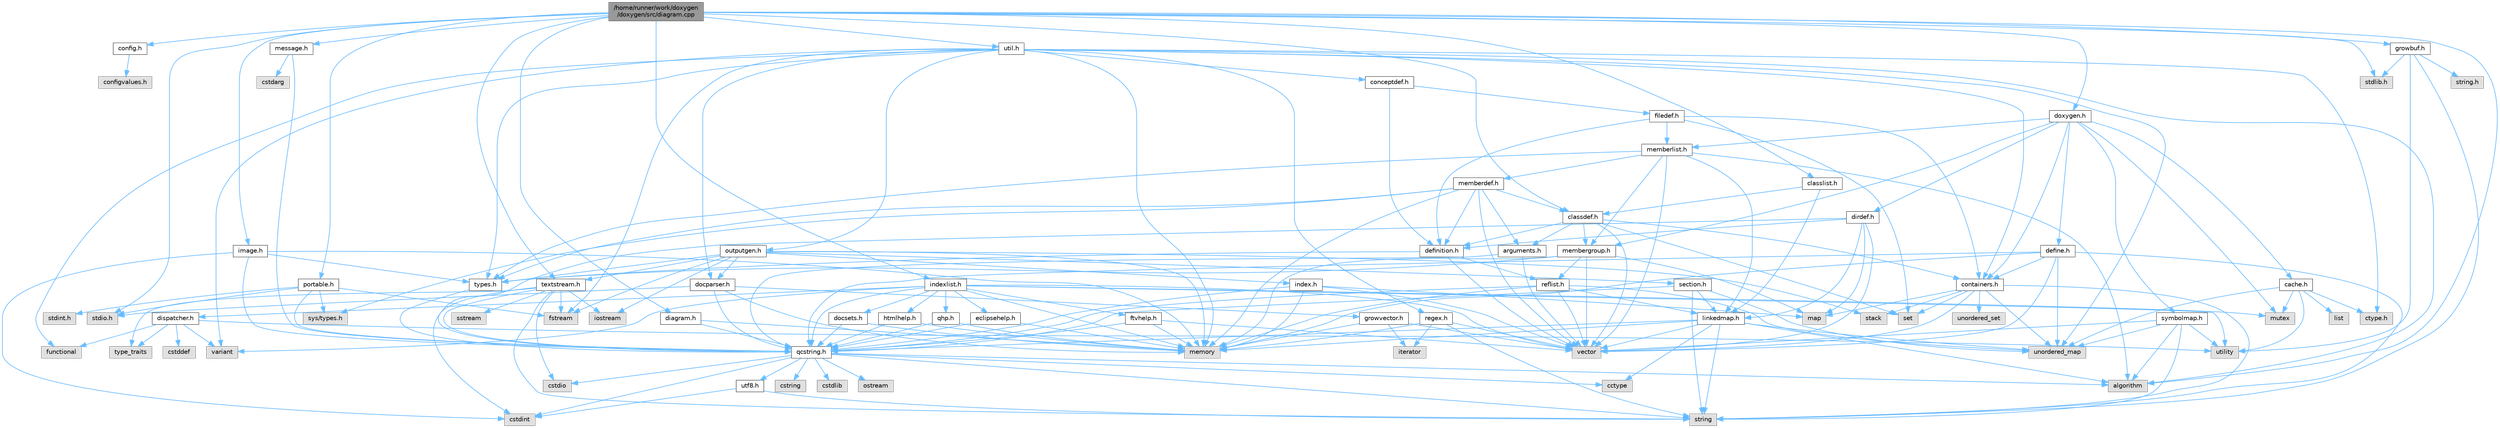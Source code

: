 digraph "/home/runner/work/doxygen/doxygen/src/diagram.cpp"
{
 // INTERACTIVE_SVG=YES
 // LATEX_PDF_SIZE
  bgcolor="transparent";
  edge [fontname=Helvetica,fontsize=10,labelfontname=Helvetica,labelfontsize=10];
  node [fontname=Helvetica,fontsize=10,shape=box,height=0.2,width=0.4];
  Node1 [id="Node000001",label="/home/runner/work/doxygen\l/doxygen/src/diagram.cpp",height=0.2,width=0.4,color="gray40", fillcolor="grey60", style="filled", fontcolor="black",tooltip=" "];
  Node1 -> Node2 [id="edge1_Node000001_Node000002",color="steelblue1",style="solid",tooltip=" "];
  Node2 [id="Node000002",label="stdio.h",height=0.2,width=0.4,color="grey60", fillcolor="#E0E0E0", style="filled",tooltip=" "];
  Node1 -> Node3 [id="edge2_Node000001_Node000003",color="steelblue1",style="solid",tooltip=" "];
  Node3 [id="Node000003",label="stdlib.h",height=0.2,width=0.4,color="grey60", fillcolor="#E0E0E0", style="filled",tooltip=" "];
  Node1 -> Node4 [id="edge3_Node000001_Node000004",color="steelblue1",style="solid",tooltip=" "];
  Node4 [id="Node000004",label="algorithm",height=0.2,width=0.4,color="grey60", fillcolor="#E0E0E0", style="filled",tooltip=" "];
  Node1 -> Node5 [id="edge4_Node000001_Node000005",color="steelblue1",style="solid",tooltip=" "];
  Node5 [id="Node000005",label="diagram.h",height=0.2,width=0.4,color="grey40", fillcolor="white", style="filled",URL="$d9/d1b/diagram_8h.html",tooltip=" "];
  Node5 -> Node6 [id="edge5_Node000005_Node000006",color="steelblue1",style="solid",tooltip=" "];
  Node6 [id="Node000006",label="memory",height=0.2,width=0.4,color="grey60", fillcolor="#E0E0E0", style="filled",tooltip=" "];
  Node5 -> Node7 [id="edge6_Node000005_Node000007",color="steelblue1",style="solid",tooltip=" "];
  Node7 [id="Node000007",label="qcstring.h",height=0.2,width=0.4,color="grey40", fillcolor="white", style="filled",URL="$d7/d5c/qcstring_8h.html",tooltip=" "];
  Node7 -> Node8 [id="edge7_Node000007_Node000008",color="steelblue1",style="solid",tooltip=" "];
  Node8 [id="Node000008",label="string",height=0.2,width=0.4,color="grey60", fillcolor="#E0E0E0", style="filled",tooltip=" "];
  Node7 -> Node4 [id="edge8_Node000007_Node000004",color="steelblue1",style="solid",tooltip=" "];
  Node7 -> Node9 [id="edge9_Node000007_Node000009",color="steelblue1",style="solid",tooltip=" "];
  Node9 [id="Node000009",label="cctype",height=0.2,width=0.4,color="grey60", fillcolor="#E0E0E0", style="filled",tooltip=" "];
  Node7 -> Node10 [id="edge10_Node000007_Node000010",color="steelblue1",style="solid",tooltip=" "];
  Node10 [id="Node000010",label="cstring",height=0.2,width=0.4,color="grey60", fillcolor="#E0E0E0", style="filled",tooltip=" "];
  Node7 -> Node11 [id="edge11_Node000007_Node000011",color="steelblue1",style="solid",tooltip=" "];
  Node11 [id="Node000011",label="cstdio",height=0.2,width=0.4,color="grey60", fillcolor="#E0E0E0", style="filled",tooltip=" "];
  Node7 -> Node12 [id="edge12_Node000007_Node000012",color="steelblue1",style="solid",tooltip=" "];
  Node12 [id="Node000012",label="cstdlib",height=0.2,width=0.4,color="grey60", fillcolor="#E0E0E0", style="filled",tooltip=" "];
  Node7 -> Node13 [id="edge13_Node000007_Node000013",color="steelblue1",style="solid",tooltip=" "];
  Node13 [id="Node000013",label="cstdint",height=0.2,width=0.4,color="grey60", fillcolor="#E0E0E0", style="filled",tooltip=" "];
  Node7 -> Node14 [id="edge14_Node000007_Node000014",color="steelblue1",style="solid",tooltip=" "];
  Node14 [id="Node000014",label="ostream",height=0.2,width=0.4,color="grey60", fillcolor="#E0E0E0", style="filled",tooltip=" "];
  Node7 -> Node15 [id="edge15_Node000007_Node000015",color="steelblue1",style="solid",tooltip=" "];
  Node15 [id="Node000015",label="utf8.h",height=0.2,width=0.4,color="grey40", fillcolor="white", style="filled",URL="$db/d7c/utf8_8h.html",tooltip="Various UTF8 related helper functions."];
  Node15 -> Node13 [id="edge16_Node000015_Node000013",color="steelblue1",style="solid",tooltip=" "];
  Node15 -> Node8 [id="edge17_Node000015_Node000008",color="steelblue1",style="solid",tooltip=" "];
  Node1 -> Node16 [id="edge18_Node000001_Node000016",color="steelblue1",style="solid",tooltip=" "];
  Node16 [id="Node000016",label="image.h",height=0.2,width=0.4,color="grey40", fillcolor="white", style="filled",URL="$d5/db2/image_8h.html",tooltip=" "];
  Node16 -> Node6 [id="edge19_Node000016_Node000006",color="steelblue1",style="solid",tooltip=" "];
  Node16 -> Node13 [id="edge20_Node000016_Node000013",color="steelblue1",style="solid",tooltip=" "];
  Node16 -> Node17 [id="edge21_Node000016_Node000017",color="steelblue1",style="solid",tooltip=" "];
  Node17 [id="Node000017",label="types.h",height=0.2,width=0.4,color="grey40", fillcolor="white", style="filled",URL="$d9/d49/types_8h.html",tooltip="This file contains a number of basic enums and types."];
  Node17 -> Node7 [id="edge22_Node000017_Node000007",color="steelblue1",style="solid",tooltip=" "];
  Node16 -> Node7 [id="edge23_Node000016_Node000007",color="steelblue1",style="solid",tooltip=" "];
  Node1 -> Node18 [id="edge24_Node000001_Node000018",color="steelblue1",style="solid",tooltip=" "];
  Node18 [id="Node000018",label="classdef.h",height=0.2,width=0.4,color="grey40", fillcolor="white", style="filled",URL="$d1/da6/classdef_8h.html",tooltip=" "];
  Node18 -> Node19 [id="edge25_Node000018_Node000019",color="steelblue1",style="solid",tooltip=" "];
  Node19 [id="Node000019",label="vector",height=0.2,width=0.4,color="grey60", fillcolor="#E0E0E0", style="filled",tooltip=" "];
  Node18 -> Node20 [id="edge26_Node000018_Node000020",color="steelblue1",style="solid",tooltip=" "];
  Node20 [id="Node000020",label="set",height=0.2,width=0.4,color="grey60", fillcolor="#E0E0E0", style="filled",tooltip=" "];
  Node18 -> Node21 [id="edge27_Node000018_Node000021",color="steelblue1",style="solid",tooltip=" "];
  Node21 [id="Node000021",label="containers.h",height=0.2,width=0.4,color="grey40", fillcolor="white", style="filled",URL="$d5/d75/containers_8h.html",tooltip=" "];
  Node21 -> Node19 [id="edge28_Node000021_Node000019",color="steelblue1",style="solid",tooltip=" "];
  Node21 -> Node8 [id="edge29_Node000021_Node000008",color="steelblue1",style="solid",tooltip=" "];
  Node21 -> Node20 [id="edge30_Node000021_Node000020",color="steelblue1",style="solid",tooltip=" "];
  Node21 -> Node22 [id="edge31_Node000021_Node000022",color="steelblue1",style="solid",tooltip=" "];
  Node22 [id="Node000022",label="map",height=0.2,width=0.4,color="grey60", fillcolor="#E0E0E0", style="filled",tooltip=" "];
  Node21 -> Node23 [id="edge32_Node000021_Node000023",color="steelblue1",style="solid",tooltip=" "];
  Node23 [id="Node000023",label="unordered_set",height=0.2,width=0.4,color="grey60", fillcolor="#E0E0E0", style="filled",tooltip=" "];
  Node21 -> Node24 [id="edge33_Node000021_Node000024",color="steelblue1",style="solid",tooltip=" "];
  Node24 [id="Node000024",label="unordered_map",height=0.2,width=0.4,color="grey60", fillcolor="#E0E0E0", style="filled",tooltip=" "];
  Node21 -> Node25 [id="edge34_Node000021_Node000025",color="steelblue1",style="solid",tooltip=" "];
  Node25 [id="Node000025",label="stack",height=0.2,width=0.4,color="grey60", fillcolor="#E0E0E0", style="filled",tooltip=" "];
  Node18 -> Node26 [id="edge35_Node000018_Node000026",color="steelblue1",style="solid",tooltip=" "];
  Node26 [id="Node000026",label="definition.h",height=0.2,width=0.4,color="grey40", fillcolor="white", style="filled",URL="$df/da1/definition_8h.html",tooltip=" "];
  Node26 -> Node19 [id="edge36_Node000026_Node000019",color="steelblue1",style="solid",tooltip=" "];
  Node26 -> Node17 [id="edge37_Node000026_Node000017",color="steelblue1",style="solid",tooltip=" "];
  Node26 -> Node27 [id="edge38_Node000026_Node000027",color="steelblue1",style="solid",tooltip=" "];
  Node27 [id="Node000027",label="reflist.h",height=0.2,width=0.4,color="grey40", fillcolor="white", style="filled",URL="$d1/d02/reflist_8h.html",tooltip=" "];
  Node27 -> Node19 [id="edge39_Node000027_Node000019",color="steelblue1",style="solid",tooltip=" "];
  Node27 -> Node24 [id="edge40_Node000027_Node000024",color="steelblue1",style="solid",tooltip=" "];
  Node27 -> Node6 [id="edge41_Node000027_Node000006",color="steelblue1",style="solid",tooltip=" "];
  Node27 -> Node7 [id="edge42_Node000027_Node000007",color="steelblue1",style="solid",tooltip=" "];
  Node27 -> Node28 [id="edge43_Node000027_Node000028",color="steelblue1",style="solid",tooltip=" "];
  Node28 [id="Node000028",label="linkedmap.h",height=0.2,width=0.4,color="grey40", fillcolor="white", style="filled",URL="$da/de1/linkedmap_8h.html",tooltip=" "];
  Node28 -> Node24 [id="edge44_Node000028_Node000024",color="steelblue1",style="solid",tooltip=" "];
  Node28 -> Node19 [id="edge45_Node000028_Node000019",color="steelblue1",style="solid",tooltip=" "];
  Node28 -> Node6 [id="edge46_Node000028_Node000006",color="steelblue1",style="solid",tooltip=" "];
  Node28 -> Node8 [id="edge47_Node000028_Node000008",color="steelblue1",style="solid",tooltip=" "];
  Node28 -> Node4 [id="edge48_Node000028_Node000004",color="steelblue1",style="solid",tooltip=" "];
  Node28 -> Node9 [id="edge49_Node000028_Node000009",color="steelblue1",style="solid",tooltip=" "];
  Node28 -> Node7 [id="edge50_Node000028_Node000007",color="steelblue1",style="solid",tooltip=" "];
  Node18 -> Node29 [id="edge51_Node000018_Node000029",color="steelblue1",style="solid",tooltip=" "];
  Node29 [id="Node000029",label="arguments.h",height=0.2,width=0.4,color="grey40", fillcolor="white", style="filled",URL="$df/d9b/arguments_8h.html",tooltip=" "];
  Node29 -> Node19 [id="edge52_Node000029_Node000019",color="steelblue1",style="solid",tooltip=" "];
  Node29 -> Node7 [id="edge53_Node000029_Node000007",color="steelblue1",style="solid",tooltip=" "];
  Node18 -> Node30 [id="edge54_Node000018_Node000030",color="steelblue1",style="solid",tooltip=" "];
  Node30 [id="Node000030",label="membergroup.h",height=0.2,width=0.4,color="grey40", fillcolor="white", style="filled",URL="$d9/d11/membergroup_8h.html",tooltip=" "];
  Node30 -> Node19 [id="edge55_Node000030_Node000019",color="steelblue1",style="solid",tooltip=" "];
  Node30 -> Node22 [id="edge56_Node000030_Node000022",color="steelblue1",style="solid",tooltip=" "];
  Node30 -> Node6 [id="edge57_Node000030_Node000006",color="steelblue1",style="solid",tooltip=" "];
  Node30 -> Node17 [id="edge58_Node000030_Node000017",color="steelblue1",style="solid",tooltip=" "];
  Node30 -> Node27 [id="edge59_Node000030_Node000027",color="steelblue1",style="solid",tooltip=" "];
  Node1 -> Node31 [id="edge60_Node000001_Node000031",color="steelblue1",style="solid",tooltip=" "];
  Node31 [id="Node000031",label="config.h",height=0.2,width=0.4,color="grey40", fillcolor="white", style="filled",URL="$db/d16/config_8h.html",tooltip=" "];
  Node31 -> Node32 [id="edge61_Node000031_Node000032",color="steelblue1",style="solid",tooltip=" "];
  Node32 [id="Node000032",label="configvalues.h",height=0.2,width=0.4,color="grey60", fillcolor="#E0E0E0", style="filled",tooltip=" "];
  Node1 -> Node33 [id="edge62_Node000001_Node000033",color="steelblue1",style="solid",tooltip=" "];
  Node33 [id="Node000033",label="message.h",height=0.2,width=0.4,color="grey40", fillcolor="white", style="filled",URL="$d2/d0d/message_8h.html",tooltip=" "];
  Node33 -> Node34 [id="edge63_Node000033_Node000034",color="steelblue1",style="solid",tooltip=" "];
  Node34 [id="Node000034",label="cstdarg",height=0.2,width=0.4,color="grey60", fillcolor="#E0E0E0", style="filled",tooltip=" "];
  Node33 -> Node7 [id="edge64_Node000033_Node000007",color="steelblue1",style="solid",tooltip=" "];
  Node1 -> Node35 [id="edge65_Node000001_Node000035",color="steelblue1",style="solid",tooltip=" "];
  Node35 [id="Node000035",label="util.h",height=0.2,width=0.4,color="grey40", fillcolor="white", style="filled",URL="$d8/d3c/util_8h.html",tooltip="A bunch of utility functions."];
  Node35 -> Node6 [id="edge66_Node000035_Node000006",color="steelblue1",style="solid",tooltip=" "];
  Node35 -> Node24 [id="edge67_Node000035_Node000024",color="steelblue1",style="solid",tooltip=" "];
  Node35 -> Node4 [id="edge68_Node000035_Node000004",color="steelblue1",style="solid",tooltip=" "];
  Node35 -> Node36 [id="edge69_Node000035_Node000036",color="steelblue1",style="solid",tooltip=" "];
  Node36 [id="Node000036",label="functional",height=0.2,width=0.4,color="grey60", fillcolor="#E0E0E0", style="filled",tooltip=" "];
  Node35 -> Node37 [id="edge70_Node000035_Node000037",color="steelblue1",style="solid",tooltip=" "];
  Node37 [id="Node000037",label="fstream",height=0.2,width=0.4,color="grey60", fillcolor="#E0E0E0", style="filled",tooltip=" "];
  Node35 -> Node38 [id="edge71_Node000035_Node000038",color="steelblue1",style="solid",tooltip=" "];
  Node38 [id="Node000038",label="variant",height=0.2,width=0.4,color="grey60", fillcolor="#E0E0E0", style="filled",tooltip=" "];
  Node35 -> Node39 [id="edge72_Node000035_Node000039",color="steelblue1",style="solid",tooltip=" "];
  Node39 [id="Node000039",label="ctype.h",height=0.2,width=0.4,color="grey60", fillcolor="#E0E0E0", style="filled",tooltip=" "];
  Node35 -> Node17 [id="edge73_Node000035_Node000017",color="steelblue1",style="solid",tooltip=" "];
  Node35 -> Node40 [id="edge74_Node000035_Node000040",color="steelblue1",style="solid",tooltip=" "];
  Node40 [id="Node000040",label="docparser.h",height=0.2,width=0.4,color="grey40", fillcolor="white", style="filled",URL="$de/d9c/docparser_8h.html",tooltip=" "];
  Node40 -> Node2 [id="edge75_Node000040_Node000002",color="steelblue1",style="solid",tooltip=" "];
  Node40 -> Node6 [id="edge76_Node000040_Node000006",color="steelblue1",style="solid",tooltip=" "];
  Node40 -> Node7 [id="edge77_Node000040_Node000007",color="steelblue1",style="solid",tooltip=" "];
  Node40 -> Node41 [id="edge78_Node000040_Node000041",color="steelblue1",style="solid",tooltip=" "];
  Node41 [id="Node000041",label="growvector.h",height=0.2,width=0.4,color="grey40", fillcolor="white", style="filled",URL="$d7/d50/growvector_8h.html",tooltip=" "];
  Node41 -> Node19 [id="edge79_Node000041_Node000019",color="steelblue1",style="solid",tooltip=" "];
  Node41 -> Node6 [id="edge80_Node000041_Node000006",color="steelblue1",style="solid",tooltip=" "];
  Node41 -> Node42 [id="edge81_Node000041_Node000042",color="steelblue1",style="solid",tooltip=" "];
  Node42 [id="Node000042",label="iterator",height=0.2,width=0.4,color="grey60", fillcolor="#E0E0E0", style="filled",tooltip=" "];
  Node35 -> Node21 [id="edge82_Node000035_Node000021",color="steelblue1",style="solid",tooltip=" "];
  Node35 -> Node43 [id="edge83_Node000035_Node000043",color="steelblue1",style="solid",tooltip=" "];
  Node43 [id="Node000043",label="outputgen.h",height=0.2,width=0.4,color="grey40", fillcolor="white", style="filled",URL="$df/d06/outputgen_8h.html",tooltip=" "];
  Node43 -> Node6 [id="edge84_Node000043_Node000006",color="steelblue1",style="solid",tooltip=" "];
  Node43 -> Node25 [id="edge85_Node000043_Node000025",color="steelblue1",style="solid",tooltip=" "];
  Node43 -> Node44 [id="edge86_Node000043_Node000044",color="steelblue1",style="solid",tooltip=" "];
  Node44 [id="Node000044",label="iostream",height=0.2,width=0.4,color="grey60", fillcolor="#E0E0E0", style="filled",tooltip=" "];
  Node43 -> Node37 [id="edge87_Node000043_Node000037",color="steelblue1",style="solid",tooltip=" "];
  Node43 -> Node17 [id="edge88_Node000043_Node000017",color="steelblue1",style="solid",tooltip=" "];
  Node43 -> Node45 [id="edge89_Node000043_Node000045",color="steelblue1",style="solid",tooltip=" "];
  Node45 [id="Node000045",label="index.h",height=0.2,width=0.4,color="grey40", fillcolor="white", style="filled",URL="$d1/db5/index_8h.html",tooltip=" "];
  Node45 -> Node6 [id="edge90_Node000045_Node000006",color="steelblue1",style="solid",tooltip=" "];
  Node45 -> Node19 [id="edge91_Node000045_Node000019",color="steelblue1",style="solid",tooltip=" "];
  Node45 -> Node22 [id="edge92_Node000045_Node000022",color="steelblue1",style="solid",tooltip=" "];
  Node45 -> Node7 [id="edge93_Node000045_Node000007",color="steelblue1",style="solid",tooltip=" "];
  Node43 -> Node46 [id="edge94_Node000043_Node000046",color="steelblue1",style="solid",tooltip=" "];
  Node46 [id="Node000046",label="section.h",height=0.2,width=0.4,color="grey40", fillcolor="white", style="filled",URL="$d1/d2a/section_8h.html",tooltip=" "];
  Node46 -> Node8 [id="edge95_Node000046_Node000008",color="steelblue1",style="solid",tooltip=" "];
  Node46 -> Node24 [id="edge96_Node000046_Node000024",color="steelblue1",style="solid",tooltip=" "];
  Node46 -> Node7 [id="edge97_Node000046_Node000007",color="steelblue1",style="solid",tooltip=" "];
  Node46 -> Node28 [id="edge98_Node000046_Node000028",color="steelblue1",style="solid",tooltip=" "];
  Node43 -> Node47 [id="edge99_Node000043_Node000047",color="steelblue1",style="solid",tooltip=" "];
  Node47 [id="Node000047",label="textstream.h",height=0.2,width=0.4,color="grey40", fillcolor="white", style="filled",URL="$d4/d7d/textstream_8h.html",tooltip=" "];
  Node47 -> Node8 [id="edge100_Node000047_Node000008",color="steelblue1",style="solid",tooltip=" "];
  Node47 -> Node44 [id="edge101_Node000047_Node000044",color="steelblue1",style="solid",tooltip=" "];
  Node47 -> Node48 [id="edge102_Node000047_Node000048",color="steelblue1",style="solid",tooltip=" "];
  Node48 [id="Node000048",label="sstream",height=0.2,width=0.4,color="grey60", fillcolor="#E0E0E0", style="filled",tooltip=" "];
  Node47 -> Node13 [id="edge103_Node000047_Node000013",color="steelblue1",style="solid",tooltip=" "];
  Node47 -> Node11 [id="edge104_Node000047_Node000011",color="steelblue1",style="solid",tooltip=" "];
  Node47 -> Node37 [id="edge105_Node000047_Node000037",color="steelblue1",style="solid",tooltip=" "];
  Node47 -> Node49 [id="edge106_Node000047_Node000049",color="steelblue1",style="solid",tooltip=" "];
  Node49 [id="Node000049",label="type_traits",height=0.2,width=0.4,color="grey60", fillcolor="#E0E0E0", style="filled",tooltip=" "];
  Node47 -> Node7 [id="edge107_Node000047_Node000007",color="steelblue1",style="solid",tooltip=" "];
  Node43 -> Node40 [id="edge108_Node000043_Node000040",color="steelblue1",style="solid",tooltip=" "];
  Node35 -> Node50 [id="edge109_Node000035_Node000050",color="steelblue1",style="solid",tooltip=" "];
  Node50 [id="Node000050",label="regex.h",height=0.2,width=0.4,color="grey40", fillcolor="white", style="filled",URL="$d1/d21/regex_8h.html",tooltip=" "];
  Node50 -> Node6 [id="edge110_Node000050_Node000006",color="steelblue1",style="solid",tooltip=" "];
  Node50 -> Node8 [id="edge111_Node000050_Node000008",color="steelblue1",style="solid",tooltip=" "];
  Node50 -> Node19 [id="edge112_Node000050_Node000019",color="steelblue1",style="solid",tooltip=" "];
  Node50 -> Node42 [id="edge113_Node000050_Node000042",color="steelblue1",style="solid",tooltip=" "];
  Node35 -> Node51 [id="edge114_Node000035_Node000051",color="steelblue1",style="solid",tooltip=" "];
  Node51 [id="Node000051",label="conceptdef.h",height=0.2,width=0.4,color="grey40", fillcolor="white", style="filled",URL="$da/df1/conceptdef_8h.html",tooltip=" "];
  Node51 -> Node26 [id="edge115_Node000051_Node000026",color="steelblue1",style="solid",tooltip=" "];
  Node51 -> Node52 [id="edge116_Node000051_Node000052",color="steelblue1",style="solid",tooltip=" "];
  Node52 [id="Node000052",label="filedef.h",height=0.2,width=0.4,color="grey40", fillcolor="white", style="filled",URL="$d4/d3a/filedef_8h.html",tooltip=" "];
  Node52 -> Node20 [id="edge117_Node000052_Node000020",color="steelblue1",style="solid",tooltip=" "];
  Node52 -> Node26 [id="edge118_Node000052_Node000026",color="steelblue1",style="solid",tooltip=" "];
  Node52 -> Node53 [id="edge119_Node000052_Node000053",color="steelblue1",style="solid",tooltip=" "];
  Node53 [id="Node000053",label="memberlist.h",height=0.2,width=0.4,color="grey40", fillcolor="white", style="filled",URL="$dd/d78/memberlist_8h.html",tooltip=" "];
  Node53 -> Node19 [id="edge120_Node000053_Node000019",color="steelblue1",style="solid",tooltip=" "];
  Node53 -> Node4 [id="edge121_Node000053_Node000004",color="steelblue1",style="solid",tooltip=" "];
  Node53 -> Node54 [id="edge122_Node000053_Node000054",color="steelblue1",style="solid",tooltip=" "];
  Node54 [id="Node000054",label="memberdef.h",height=0.2,width=0.4,color="grey40", fillcolor="white", style="filled",URL="$d4/d46/memberdef_8h.html",tooltip=" "];
  Node54 -> Node19 [id="edge123_Node000054_Node000019",color="steelblue1",style="solid",tooltip=" "];
  Node54 -> Node6 [id="edge124_Node000054_Node000006",color="steelblue1",style="solid",tooltip=" "];
  Node54 -> Node55 [id="edge125_Node000054_Node000055",color="steelblue1",style="solid",tooltip=" "];
  Node55 [id="Node000055",label="sys/types.h",height=0.2,width=0.4,color="grey60", fillcolor="#E0E0E0", style="filled",tooltip=" "];
  Node54 -> Node17 [id="edge126_Node000054_Node000017",color="steelblue1",style="solid",tooltip=" "];
  Node54 -> Node26 [id="edge127_Node000054_Node000026",color="steelblue1",style="solid",tooltip=" "];
  Node54 -> Node29 [id="edge128_Node000054_Node000029",color="steelblue1",style="solid",tooltip=" "];
  Node54 -> Node18 [id="edge129_Node000054_Node000018",color="steelblue1",style="solid",tooltip=" "];
  Node53 -> Node28 [id="edge130_Node000053_Node000028",color="steelblue1",style="solid",tooltip=" "];
  Node53 -> Node17 [id="edge131_Node000053_Node000017",color="steelblue1",style="solid",tooltip=" "];
  Node53 -> Node30 [id="edge132_Node000053_Node000030",color="steelblue1",style="solid",tooltip=" "];
  Node52 -> Node21 [id="edge133_Node000052_Node000021",color="steelblue1",style="solid",tooltip=" "];
  Node1 -> Node56 [id="edge134_Node000001_Node000056",color="steelblue1",style="solid",tooltip=" "];
  Node56 [id="Node000056",label="doxygen.h",height=0.2,width=0.4,color="grey40", fillcolor="white", style="filled",URL="$d1/da1/doxygen_8h.html",tooltip=" "];
  Node56 -> Node57 [id="edge135_Node000056_Node000057",color="steelblue1",style="solid",tooltip=" "];
  Node57 [id="Node000057",label="mutex",height=0.2,width=0.4,color="grey60", fillcolor="#E0E0E0", style="filled",tooltip=" "];
  Node56 -> Node21 [id="edge136_Node000056_Node000021",color="steelblue1",style="solid",tooltip=" "];
  Node56 -> Node30 [id="edge137_Node000056_Node000030",color="steelblue1",style="solid",tooltip=" "];
  Node56 -> Node58 [id="edge138_Node000056_Node000058",color="steelblue1",style="solid",tooltip=" "];
  Node58 [id="Node000058",label="dirdef.h",height=0.2,width=0.4,color="grey40", fillcolor="white", style="filled",URL="$d6/d15/dirdef_8h.html",tooltip=" "];
  Node58 -> Node19 [id="edge139_Node000058_Node000019",color="steelblue1",style="solid",tooltip=" "];
  Node58 -> Node22 [id="edge140_Node000058_Node000022",color="steelblue1",style="solid",tooltip=" "];
  Node58 -> Node7 [id="edge141_Node000058_Node000007",color="steelblue1",style="solid",tooltip=" "];
  Node58 -> Node28 [id="edge142_Node000058_Node000028",color="steelblue1",style="solid",tooltip=" "];
  Node58 -> Node26 [id="edge143_Node000058_Node000026",color="steelblue1",style="solid",tooltip=" "];
  Node56 -> Node53 [id="edge144_Node000056_Node000053",color="steelblue1",style="solid",tooltip=" "];
  Node56 -> Node59 [id="edge145_Node000056_Node000059",color="steelblue1",style="solid",tooltip=" "];
  Node59 [id="Node000059",label="define.h",height=0.2,width=0.4,color="grey40", fillcolor="white", style="filled",URL="$df/d67/define_8h.html",tooltip=" "];
  Node59 -> Node19 [id="edge146_Node000059_Node000019",color="steelblue1",style="solid",tooltip=" "];
  Node59 -> Node6 [id="edge147_Node000059_Node000006",color="steelblue1",style="solid",tooltip=" "];
  Node59 -> Node8 [id="edge148_Node000059_Node000008",color="steelblue1",style="solid",tooltip=" "];
  Node59 -> Node24 [id="edge149_Node000059_Node000024",color="steelblue1",style="solid",tooltip=" "];
  Node59 -> Node7 [id="edge150_Node000059_Node000007",color="steelblue1",style="solid",tooltip=" "];
  Node59 -> Node21 [id="edge151_Node000059_Node000021",color="steelblue1",style="solid",tooltip=" "];
  Node56 -> Node60 [id="edge152_Node000056_Node000060",color="steelblue1",style="solid",tooltip=" "];
  Node60 [id="Node000060",label="cache.h",height=0.2,width=0.4,color="grey40", fillcolor="white", style="filled",URL="$d3/d26/cache_8h.html",tooltip=" "];
  Node60 -> Node61 [id="edge153_Node000060_Node000061",color="steelblue1",style="solid",tooltip=" "];
  Node61 [id="Node000061",label="list",height=0.2,width=0.4,color="grey60", fillcolor="#E0E0E0", style="filled",tooltip=" "];
  Node60 -> Node24 [id="edge154_Node000060_Node000024",color="steelblue1",style="solid",tooltip=" "];
  Node60 -> Node57 [id="edge155_Node000060_Node000057",color="steelblue1",style="solid",tooltip=" "];
  Node60 -> Node62 [id="edge156_Node000060_Node000062",color="steelblue1",style="solid",tooltip=" "];
  Node62 [id="Node000062",label="utility",height=0.2,width=0.4,color="grey60", fillcolor="#E0E0E0", style="filled",tooltip=" "];
  Node60 -> Node39 [id="edge157_Node000060_Node000039",color="steelblue1",style="solid",tooltip=" "];
  Node56 -> Node63 [id="edge158_Node000056_Node000063",color="steelblue1",style="solid",tooltip=" "];
  Node63 [id="Node000063",label="symbolmap.h",height=0.2,width=0.4,color="grey40", fillcolor="white", style="filled",URL="$d7/ddd/symbolmap_8h.html",tooltip=" "];
  Node63 -> Node4 [id="edge159_Node000063_Node000004",color="steelblue1",style="solid",tooltip=" "];
  Node63 -> Node24 [id="edge160_Node000063_Node000024",color="steelblue1",style="solid",tooltip=" "];
  Node63 -> Node19 [id="edge161_Node000063_Node000019",color="steelblue1",style="solid",tooltip=" "];
  Node63 -> Node8 [id="edge162_Node000063_Node000008",color="steelblue1",style="solid",tooltip=" "];
  Node63 -> Node62 [id="edge163_Node000063_Node000062",color="steelblue1",style="solid",tooltip=" "];
  Node1 -> Node64 [id="edge164_Node000001_Node000064",color="steelblue1",style="solid",tooltip=" "];
  Node64 [id="Node000064",label="portable.h",height=0.2,width=0.4,color="grey40", fillcolor="white", style="filled",URL="$d2/de2/portable_8h.html",tooltip="Portable versions of functions that are platform dependent."];
  Node64 -> Node2 [id="edge165_Node000064_Node000002",color="steelblue1",style="solid",tooltip=" "];
  Node64 -> Node55 [id="edge166_Node000064_Node000055",color="steelblue1",style="solid",tooltip=" "];
  Node64 -> Node65 [id="edge167_Node000064_Node000065",color="steelblue1",style="solid",tooltip=" "];
  Node65 [id="Node000065",label="stdint.h",height=0.2,width=0.4,color="grey60", fillcolor="#E0E0E0", style="filled",tooltip=" "];
  Node64 -> Node37 [id="edge168_Node000064_Node000037",color="steelblue1",style="solid",tooltip=" "];
  Node64 -> Node7 [id="edge169_Node000064_Node000007",color="steelblue1",style="solid",tooltip=" "];
  Node1 -> Node66 [id="edge170_Node000001_Node000066",color="steelblue1",style="solid",tooltip=" "];
  Node66 [id="Node000066",label="indexlist.h",height=0.2,width=0.4,color="grey40", fillcolor="white", style="filled",URL="$d5/d61/indexlist_8h.html",tooltip=" "];
  Node66 -> Node62 [id="edge171_Node000066_Node000062",color="steelblue1",style="solid",tooltip=" "];
  Node66 -> Node19 [id="edge172_Node000066_Node000019",color="steelblue1",style="solid",tooltip=" "];
  Node66 -> Node6 [id="edge173_Node000066_Node000006",color="steelblue1",style="solid",tooltip=" "];
  Node66 -> Node57 [id="edge174_Node000066_Node000057",color="steelblue1",style="solid",tooltip=" "];
  Node66 -> Node38 [id="edge175_Node000066_Node000038",color="steelblue1",style="solid",tooltip=" "];
  Node66 -> Node7 [id="edge176_Node000066_Node000007",color="steelblue1",style="solid",tooltip=" "];
  Node66 -> Node67 [id="edge177_Node000066_Node000067",color="steelblue1",style="solid",tooltip=" "];
  Node67 [id="Node000067",label="dispatcher.h",height=0.2,width=0.4,color="grey40", fillcolor="white", style="filled",URL="$da/d73/dispatcher_8h.html",tooltip=" "];
  Node67 -> Node68 [id="edge178_Node000067_Node000068",color="steelblue1",style="solid",tooltip=" "];
  Node68 [id="Node000068",label="cstddef",height=0.2,width=0.4,color="grey60", fillcolor="#E0E0E0", style="filled",tooltip=" "];
  Node67 -> Node62 [id="edge179_Node000067_Node000062",color="steelblue1",style="solid",tooltip=" "];
  Node67 -> Node36 [id="edge180_Node000067_Node000036",color="steelblue1",style="solid",tooltip=" "];
  Node67 -> Node38 [id="edge181_Node000067_Node000038",color="steelblue1",style="solid",tooltip=" "];
  Node67 -> Node49 [id="edge182_Node000067_Node000049",color="steelblue1",style="solid",tooltip=" "];
  Node66 -> Node69 [id="edge183_Node000066_Node000069",color="steelblue1",style="solid",tooltip=" "];
  Node69 [id="Node000069",label="docsets.h",height=0.2,width=0.4,color="grey40", fillcolor="white", style="filled",URL="$d1/db2/docsets_8h.html",tooltip=" "];
  Node69 -> Node6 [id="edge184_Node000069_Node000006",color="steelblue1",style="solid",tooltip=" "];
  Node69 -> Node7 [id="edge185_Node000069_Node000007",color="steelblue1",style="solid",tooltip=" "];
  Node66 -> Node70 [id="edge186_Node000066_Node000070",color="steelblue1",style="solid",tooltip=" "];
  Node70 [id="Node000070",label="eclipsehelp.h",height=0.2,width=0.4,color="grey40", fillcolor="white", style="filled",URL="$db/d9e/eclipsehelp_8h.html",tooltip=" "];
  Node70 -> Node6 [id="edge187_Node000070_Node000006",color="steelblue1",style="solid",tooltip=" "];
  Node70 -> Node7 [id="edge188_Node000070_Node000007",color="steelblue1",style="solid",tooltip=" "];
  Node66 -> Node71 [id="edge189_Node000066_Node000071",color="steelblue1",style="solid",tooltip=" "];
  Node71 [id="Node000071",label="ftvhelp.h",height=0.2,width=0.4,color="grey40", fillcolor="white", style="filled",URL="$d2/d4a/ftvhelp_8h.html",tooltip=" "];
  Node71 -> Node6 [id="edge190_Node000071_Node000006",color="steelblue1",style="solid",tooltip=" "];
  Node71 -> Node19 [id="edge191_Node000071_Node000019",color="steelblue1",style="solid",tooltip=" "];
  Node71 -> Node7 [id="edge192_Node000071_Node000007",color="steelblue1",style="solid",tooltip=" "];
  Node66 -> Node72 [id="edge193_Node000066_Node000072",color="steelblue1",style="solid",tooltip=" "];
  Node72 [id="Node000072",label="htmlhelp.h",height=0.2,width=0.4,color="grey40", fillcolor="white", style="filled",URL="$d8/dc3/htmlhelp_8h.html",tooltip=" "];
  Node72 -> Node6 [id="edge194_Node000072_Node000006",color="steelblue1",style="solid",tooltip=" "];
  Node72 -> Node7 [id="edge195_Node000072_Node000007",color="steelblue1",style="solid",tooltip=" "];
  Node66 -> Node73 [id="edge196_Node000066_Node000073",color="steelblue1",style="solid",tooltip=" "];
  Node73 [id="Node000073",label="qhp.h",height=0.2,width=0.4,color="grey40", fillcolor="white", style="filled",URL="$dc/d20/qhp_8h.html",tooltip=" "];
  Node73 -> Node6 [id="edge197_Node000073_Node000006",color="steelblue1",style="solid",tooltip=" "];
  Node73 -> Node7 [id="edge198_Node000073_Node000007",color="steelblue1",style="solid",tooltip=" "];
  Node1 -> Node74 [id="edge199_Node000001_Node000074",color="steelblue1",style="solid",tooltip=" "];
  Node74 [id="Node000074",label="classlist.h",height=0.2,width=0.4,color="grey40", fillcolor="white", style="filled",URL="$d2/df8/classlist_8h.html",tooltip=" "];
  Node74 -> Node28 [id="edge200_Node000074_Node000028",color="steelblue1",style="solid",tooltip=" "];
  Node74 -> Node18 [id="edge201_Node000074_Node000018",color="steelblue1",style="solid",tooltip=" "];
  Node1 -> Node47 [id="edge202_Node000001_Node000047",color="steelblue1",style="solid",tooltip=" "];
  Node1 -> Node75 [id="edge203_Node000001_Node000075",color="steelblue1",style="solid",tooltip=" "];
  Node75 [id="Node000075",label="growbuf.h",height=0.2,width=0.4,color="grey40", fillcolor="white", style="filled",URL="$dd/d72/growbuf_8h.html",tooltip=" "];
  Node75 -> Node62 [id="edge204_Node000075_Node000062",color="steelblue1",style="solid",tooltip=" "];
  Node75 -> Node3 [id="edge205_Node000075_Node000003",color="steelblue1",style="solid",tooltip=" "];
  Node75 -> Node76 [id="edge206_Node000075_Node000076",color="steelblue1",style="solid",tooltip=" "];
  Node76 [id="Node000076",label="string.h",height=0.2,width=0.4,color="grey60", fillcolor="#E0E0E0", style="filled",tooltip=" "];
  Node75 -> Node8 [id="edge207_Node000075_Node000008",color="steelblue1",style="solid",tooltip=" "];
}
